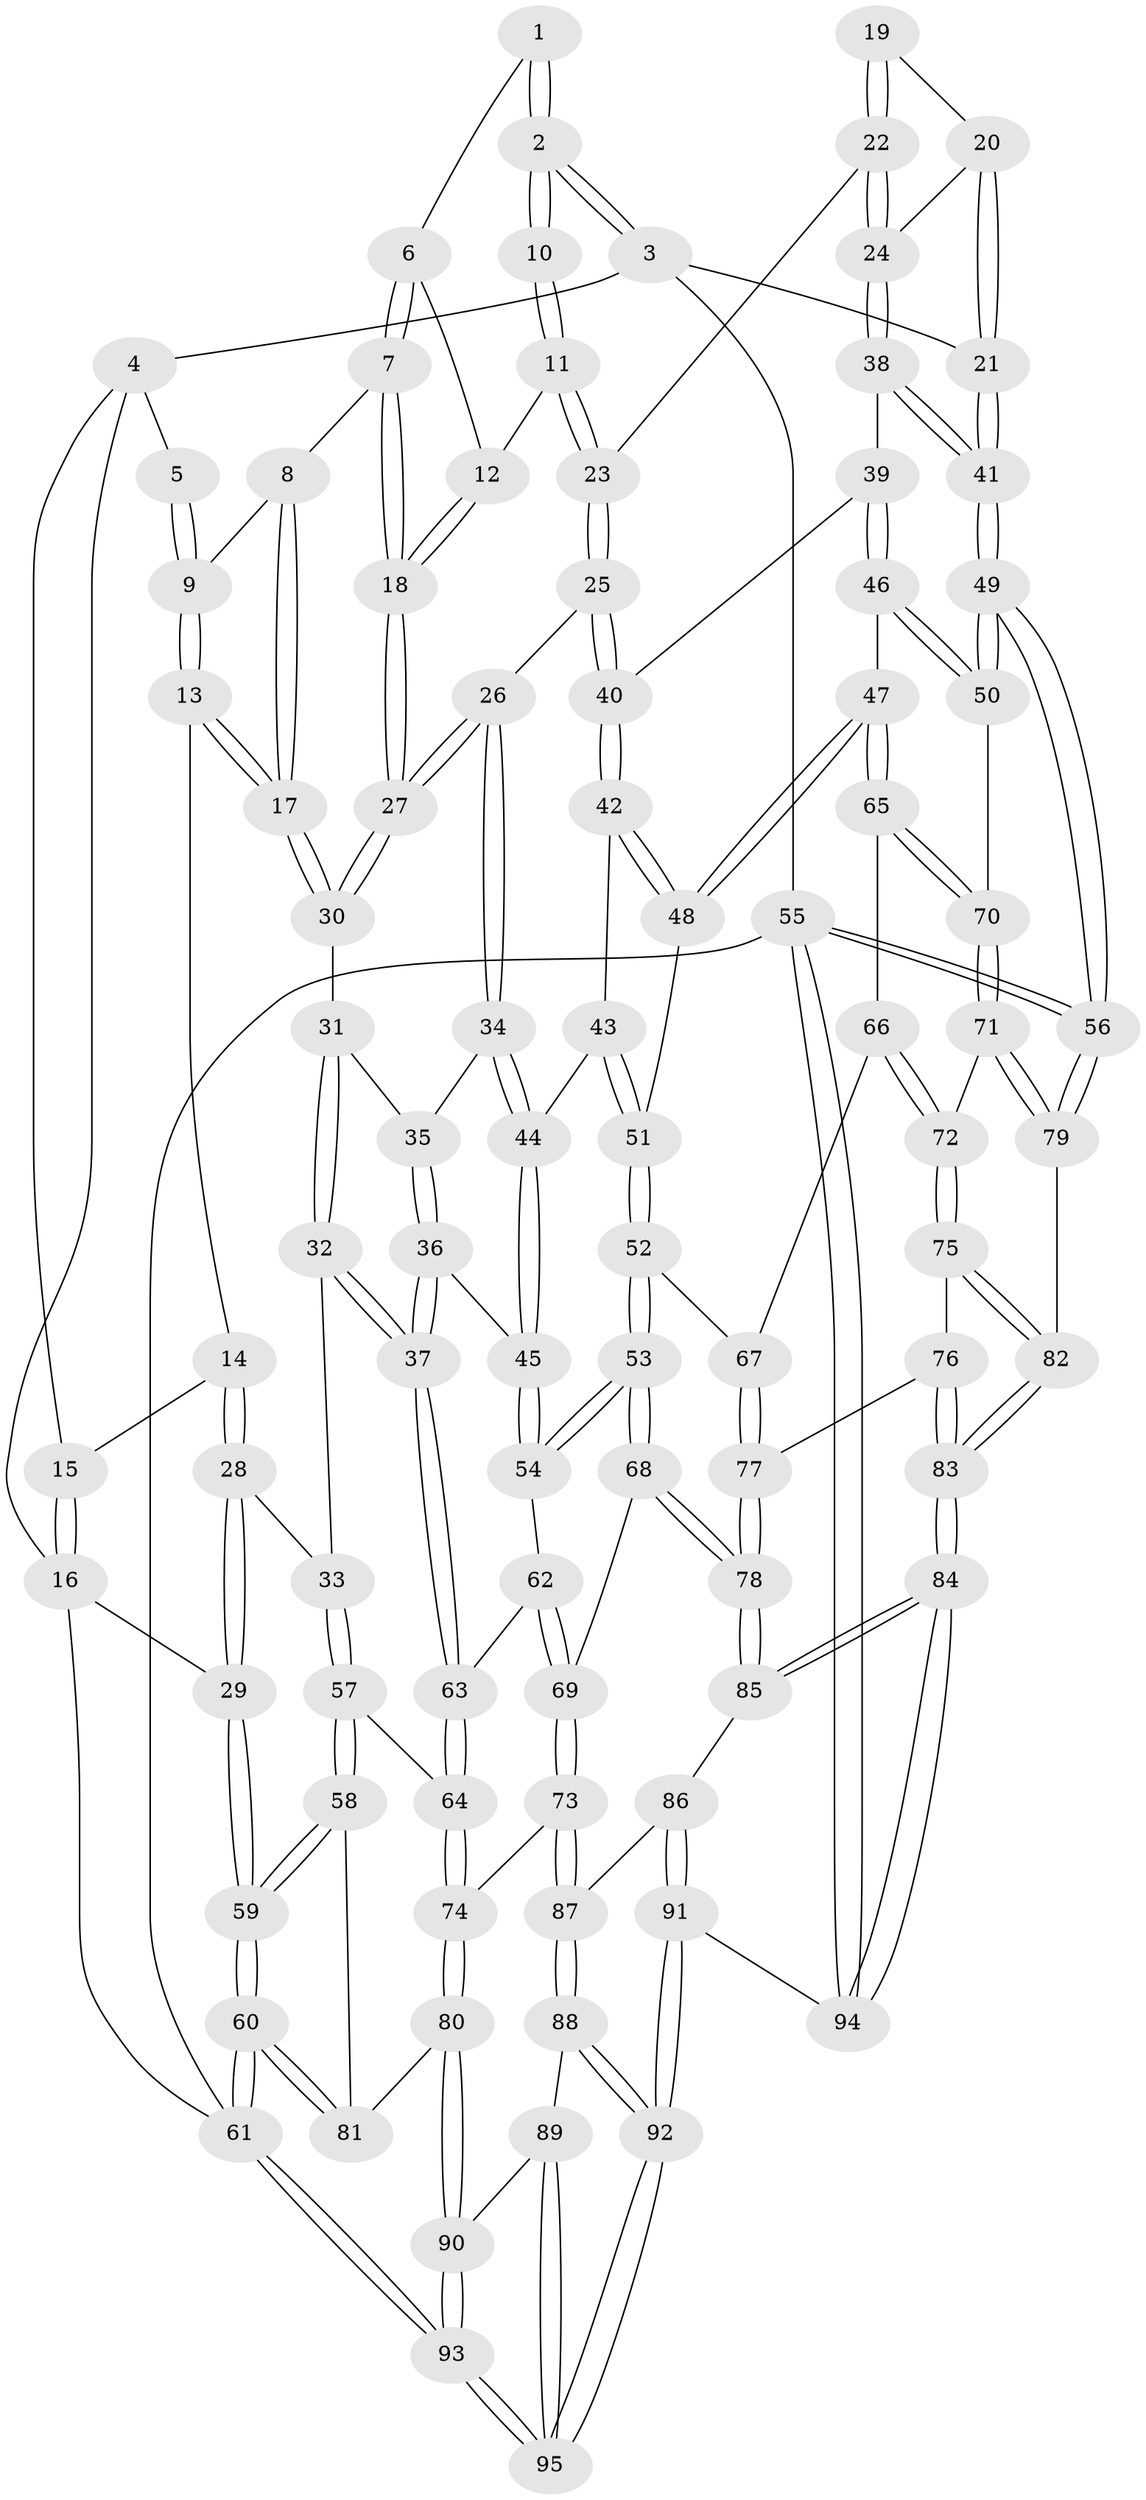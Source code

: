 // Generated by graph-tools (version 1.1) at 2025/01/03/09/25 05:01:12]
// undirected, 95 vertices, 234 edges
graph export_dot {
graph [start="1"]
  node [color=gray90,style=filled];
  1 [pos="+0.732441404519406+0"];
  2 [pos="+1+0"];
  3 [pos="+1+0"];
  4 [pos="+0.23753484333842978+0"];
  5 [pos="+0.5540855161549137+0"];
  6 [pos="+0.7228369989579034+0"];
  7 [pos="+0.6035050616213521+0.1053015071256555"];
  8 [pos="+0.5920164743100285+0.09329095722687955"];
  9 [pos="+0.5487185289926559+0.03781010908555384"];
  10 [pos="+0.8897572847487842+0.07019280816412951"];
  11 [pos="+0.7867085471600772+0.11038829656164195"];
  12 [pos="+0.7618076644512236+0.09831083291035363"];
  13 [pos="+0.35746219722556244+0.06424387757004715"];
  14 [pos="+0.2554547375535817+0"];
  15 [pos="+0.24554180784978155+0"];
  16 [pos="+0+0.22363556306892063"];
  17 [pos="+0.3815254506383918+0.10592833253863711"];
  18 [pos="+0.6180448547507891+0.14602374297071458"];
  19 [pos="+0.9177170522284267+0.14619614533647177"];
  20 [pos="+0.9491380243339766+0.15627027792422288"];
  21 [pos="+1+0"];
  22 [pos="+0.8867150957464849+0.2158594715447147"];
  23 [pos="+0.8183624449429374+0.2495598925746712"];
  24 [pos="+1+0.2527056201390392"];
  25 [pos="+0.8128443336800029+0.2634275943098362"];
  26 [pos="+0.6006898055596186+0.19868377029386886"];
  27 [pos="+0.600475717984552+0.19594218642201042"];
  28 [pos="+0.13512201578275945+0.2851935974243809"];
  29 [pos="+0+0.2642890363984092"];
  30 [pos="+0.39270118786850816+0.12925228934599664"];
  31 [pos="+0.3878632659367222+0.21379549690435543"];
  32 [pos="+0.2774521541483578+0.39032254150766743"];
  33 [pos="+0.20570941894149583+0.3597627708350881"];
  34 [pos="+0.5820451994229865+0.2613617041252218"];
  35 [pos="+0.5067916704299337+0.27182305907059345"];
  36 [pos="+0.3482814336072095+0.4065484516495734"];
  37 [pos="+0.2930970111239161+0.40650811066103504"];
  38 [pos="+1+0.27551207362449803"];
  39 [pos="+0.8497588660070943+0.3187761527507496"];
  40 [pos="+0.8151918512177223+0.2961424689465212"];
  41 [pos="+1+0.32357213412891866"];
  42 [pos="+0.7744589406040612+0.3360860831578813"];
  43 [pos="+0.6532581566208137+0.3579488336663713"];
  44 [pos="+0.6041073567912142+0.33944932838537023"];
  45 [pos="+0.5226870700521914+0.45453038161788867"];
  46 [pos="+0.953024374333219+0.4909378574309739"];
  47 [pos="+0.8997150820571611+0.4900902295360798"];
  48 [pos="+0.7820900281990604+0.4611407406331546"];
  49 [pos="+1+0.5079213136812013"];
  50 [pos="+1+0.5353995932416689"];
  51 [pos="+0.7145592833025668+0.50071727550847"];
  52 [pos="+0.670481193466082+0.5867527276877065"];
  53 [pos="+0.6405037849970947+0.5903873796931621"];
  54 [pos="+0.5328783162738064+0.47996455852427383"];
  55 [pos="+1+1"];
  56 [pos="+1+1"];
  57 [pos="+0.019515882749213825+0.6075536931916019"];
  58 [pos="+0+0.6455805057748032"];
  59 [pos="+0+0.6571036346820396"];
  60 [pos="+0+1"];
  61 [pos="+0+1"];
  62 [pos="+0.4656130933987451+0.5626044628449242"];
  63 [pos="+0.29949042411474125+0.5741750132574586"];
  64 [pos="+0.2986078994674227+0.5788446376504746"];
  65 [pos="+0.741442738501303+0.6008545416451446"];
  66 [pos="+0.7339951622232719+0.6046639938747537"];
  67 [pos="+0.6741546675703429+0.5890905094806024"];
  68 [pos="+0.5464636849864205+0.7079098566682532"];
  69 [pos="+0.48431255540937407+0.6938598992951933"];
  70 [pos="+1+0.5413283810547473"];
  71 [pos="+0.9149820154176304+0.6736466089239564"];
  72 [pos="+0.850704925008524+0.6903602402796697"];
  73 [pos="+0.3229798407654586+0.7054069903823357"];
  74 [pos="+0.31972242281380303+0.7036691476372374"];
  75 [pos="+0.825146915990443+0.7292403330406652"];
  76 [pos="+0.7884081800827787+0.7621085780225971"];
  77 [pos="+0.7115656533472084+0.7046159345151057"];
  78 [pos="+0.6136246537673807+0.916731958289536"];
  79 [pos="+0.9573760888146342+0.8381259241634699"];
  80 [pos="+0.201862903428909+0.7700800286241888"];
  81 [pos="+0.16214533196534703+0.7555202978087455"];
  82 [pos="+0.8943723885442175+0.8452751921981394"];
  83 [pos="+0.7163625055804359+0.9255418913584126"];
  84 [pos="+0.6442740387644954+1"];
  85 [pos="+0.6154145074298456+0.9262056025942886"];
  86 [pos="+0.3901414085683741+0.8032856817510039"];
  87 [pos="+0.3466217032748062+0.7620806704597867"];
  88 [pos="+0.3420108479201773+0.8656351277445178"];
  89 [pos="+0.26780269453389577+0.8928068085974677"];
  90 [pos="+0.19645333870263768+0.8507975915210169"];
  91 [pos="+0.4635850242970298+1"];
  92 [pos="+0.4502172418115046+1"];
  93 [pos="+0+1"];
  94 [pos="+0.6354550755053652+1"];
  95 [pos="+0.43524662581976237+1"];
  1 -- 2;
  1 -- 2;
  1 -- 6;
  2 -- 3;
  2 -- 3;
  2 -- 10;
  2 -- 10;
  3 -- 4;
  3 -- 21;
  3 -- 55;
  4 -- 5;
  4 -- 15;
  4 -- 16;
  5 -- 9;
  5 -- 9;
  6 -- 7;
  6 -- 7;
  6 -- 12;
  7 -- 8;
  7 -- 18;
  7 -- 18;
  8 -- 9;
  8 -- 17;
  8 -- 17;
  9 -- 13;
  9 -- 13;
  10 -- 11;
  10 -- 11;
  11 -- 12;
  11 -- 23;
  11 -- 23;
  12 -- 18;
  12 -- 18;
  13 -- 14;
  13 -- 17;
  13 -- 17;
  14 -- 15;
  14 -- 28;
  14 -- 28;
  15 -- 16;
  15 -- 16;
  16 -- 29;
  16 -- 61;
  17 -- 30;
  17 -- 30;
  18 -- 27;
  18 -- 27;
  19 -- 20;
  19 -- 22;
  19 -- 22;
  20 -- 21;
  20 -- 21;
  20 -- 24;
  21 -- 41;
  21 -- 41;
  22 -- 23;
  22 -- 24;
  22 -- 24;
  23 -- 25;
  23 -- 25;
  24 -- 38;
  24 -- 38;
  25 -- 26;
  25 -- 40;
  25 -- 40;
  26 -- 27;
  26 -- 27;
  26 -- 34;
  26 -- 34;
  27 -- 30;
  27 -- 30;
  28 -- 29;
  28 -- 29;
  28 -- 33;
  29 -- 59;
  29 -- 59;
  30 -- 31;
  31 -- 32;
  31 -- 32;
  31 -- 35;
  32 -- 33;
  32 -- 37;
  32 -- 37;
  33 -- 57;
  33 -- 57;
  34 -- 35;
  34 -- 44;
  34 -- 44;
  35 -- 36;
  35 -- 36;
  36 -- 37;
  36 -- 37;
  36 -- 45;
  37 -- 63;
  37 -- 63;
  38 -- 39;
  38 -- 41;
  38 -- 41;
  39 -- 40;
  39 -- 46;
  39 -- 46;
  40 -- 42;
  40 -- 42;
  41 -- 49;
  41 -- 49;
  42 -- 43;
  42 -- 48;
  42 -- 48;
  43 -- 44;
  43 -- 51;
  43 -- 51;
  44 -- 45;
  44 -- 45;
  45 -- 54;
  45 -- 54;
  46 -- 47;
  46 -- 50;
  46 -- 50;
  47 -- 48;
  47 -- 48;
  47 -- 65;
  47 -- 65;
  48 -- 51;
  49 -- 50;
  49 -- 50;
  49 -- 56;
  49 -- 56;
  50 -- 70;
  51 -- 52;
  51 -- 52;
  52 -- 53;
  52 -- 53;
  52 -- 67;
  53 -- 54;
  53 -- 54;
  53 -- 68;
  53 -- 68;
  54 -- 62;
  55 -- 56;
  55 -- 56;
  55 -- 94;
  55 -- 94;
  55 -- 61;
  56 -- 79;
  56 -- 79;
  57 -- 58;
  57 -- 58;
  57 -- 64;
  58 -- 59;
  58 -- 59;
  58 -- 81;
  59 -- 60;
  59 -- 60;
  60 -- 61;
  60 -- 61;
  60 -- 81;
  60 -- 81;
  61 -- 93;
  61 -- 93;
  62 -- 63;
  62 -- 69;
  62 -- 69;
  63 -- 64;
  63 -- 64;
  64 -- 74;
  64 -- 74;
  65 -- 66;
  65 -- 70;
  65 -- 70;
  66 -- 67;
  66 -- 72;
  66 -- 72;
  67 -- 77;
  67 -- 77;
  68 -- 69;
  68 -- 78;
  68 -- 78;
  69 -- 73;
  69 -- 73;
  70 -- 71;
  70 -- 71;
  71 -- 72;
  71 -- 79;
  71 -- 79;
  72 -- 75;
  72 -- 75;
  73 -- 74;
  73 -- 87;
  73 -- 87;
  74 -- 80;
  74 -- 80;
  75 -- 76;
  75 -- 82;
  75 -- 82;
  76 -- 77;
  76 -- 83;
  76 -- 83;
  77 -- 78;
  77 -- 78;
  78 -- 85;
  78 -- 85;
  79 -- 82;
  80 -- 81;
  80 -- 90;
  80 -- 90;
  82 -- 83;
  82 -- 83;
  83 -- 84;
  83 -- 84;
  84 -- 85;
  84 -- 85;
  84 -- 94;
  84 -- 94;
  85 -- 86;
  86 -- 87;
  86 -- 91;
  86 -- 91;
  87 -- 88;
  87 -- 88;
  88 -- 89;
  88 -- 92;
  88 -- 92;
  89 -- 90;
  89 -- 95;
  89 -- 95;
  90 -- 93;
  90 -- 93;
  91 -- 92;
  91 -- 92;
  91 -- 94;
  92 -- 95;
  92 -- 95;
  93 -- 95;
  93 -- 95;
}
